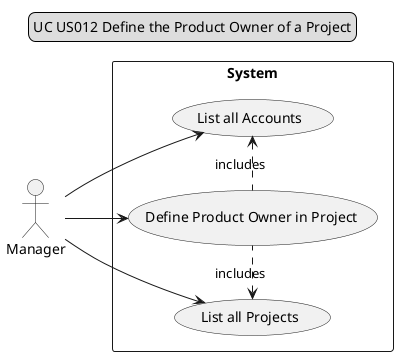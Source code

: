 @startuml

legend top
UC US012 Define the Product Owner of a Project
end legend
left to right direction
actor "Manager"
rectangle System {
    "Manager" --> (List all Accounts)
    (List all Accounts) <. (Define Product Owner in Project) : includes
    "Manager" --> (List all Projects)
    (List all Projects) <. (Define Product Owner in Project) : includes
    "Manager" --> (Define Product Owner in Project)
}

@enduml